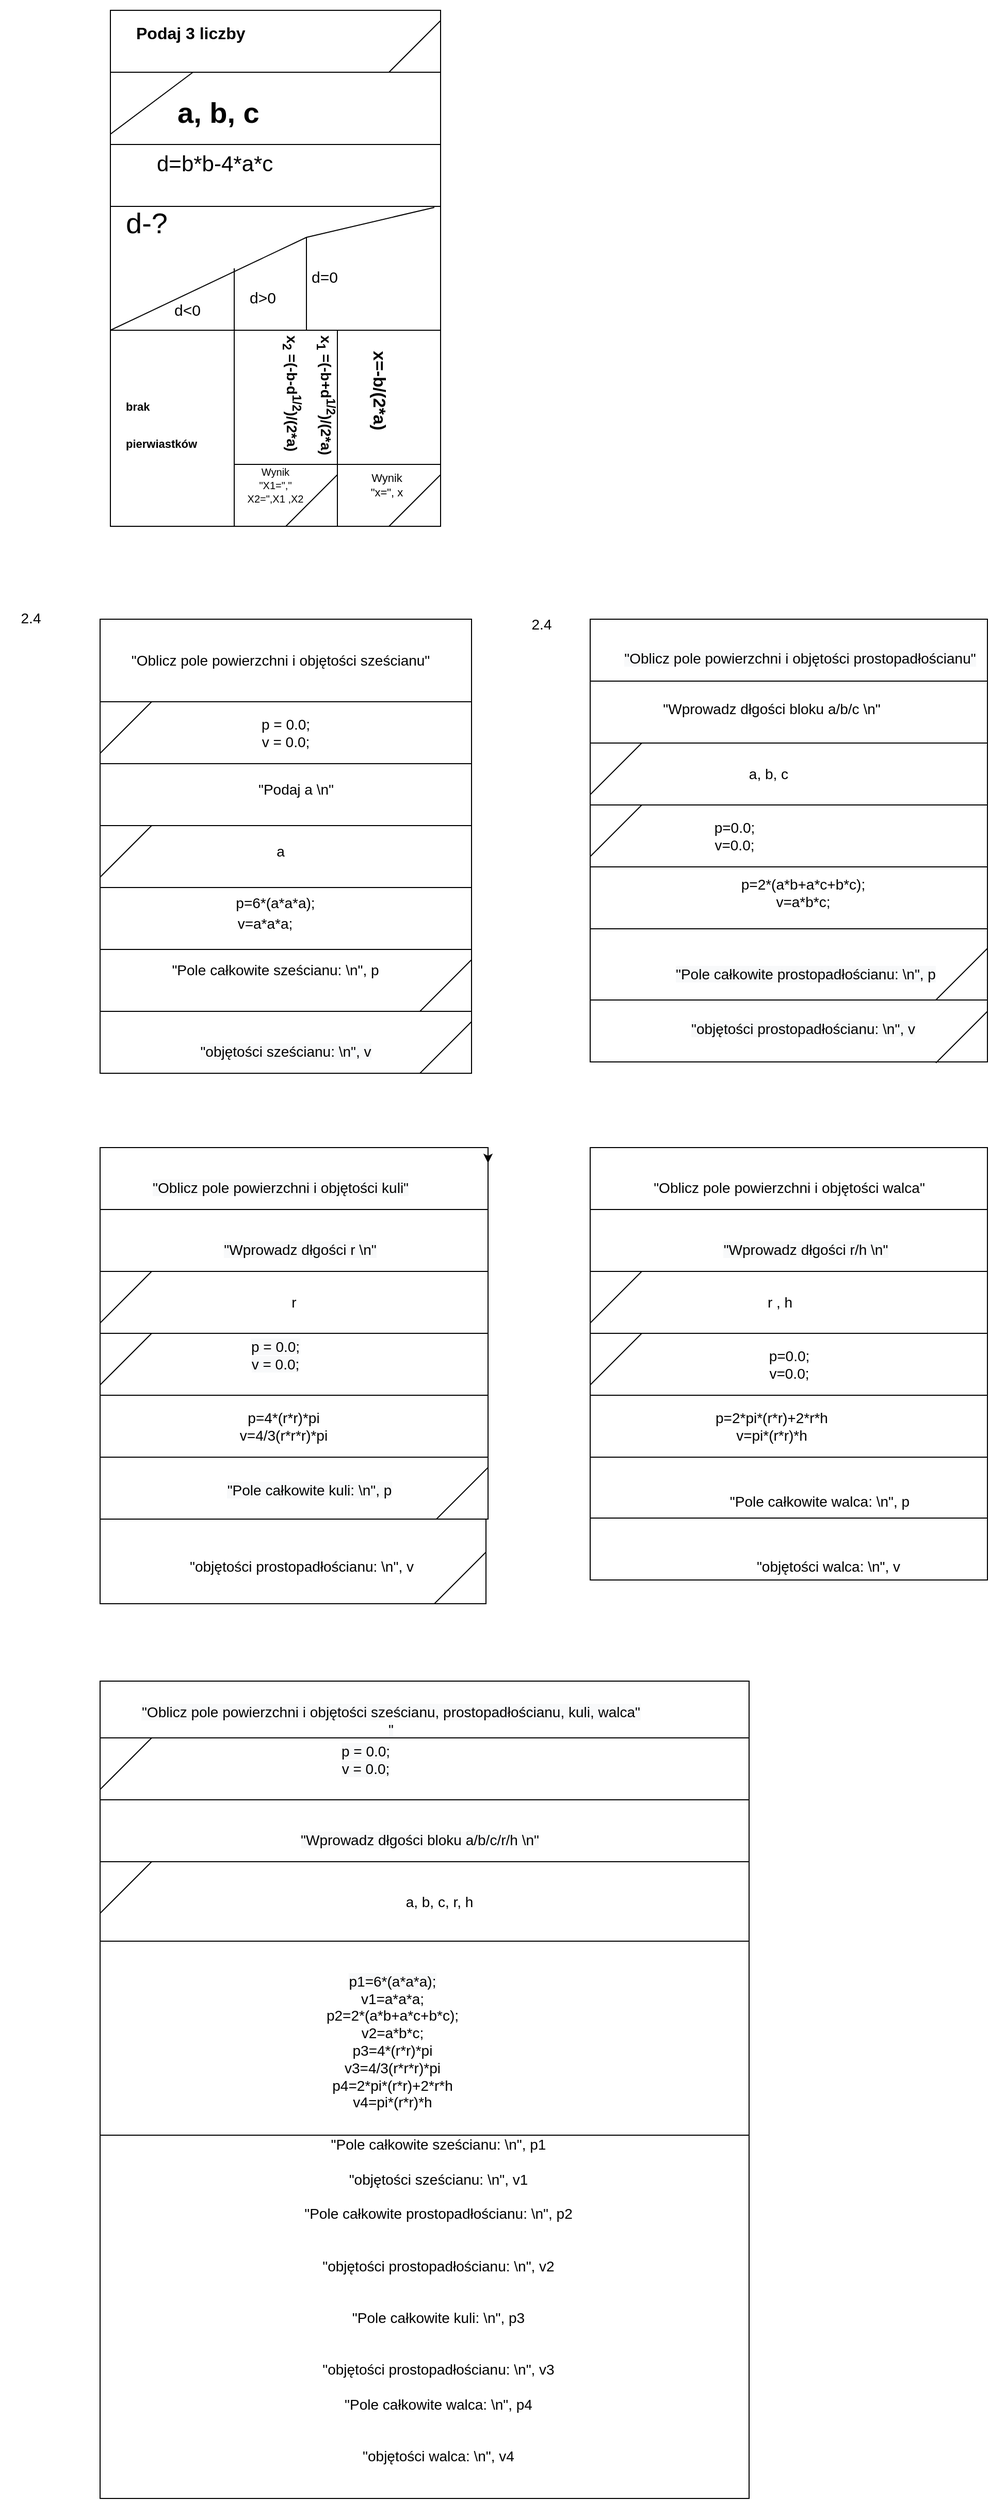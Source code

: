 <mxfile version="20.5.3" type="github"><diagram id="Zf6ugK9c6M3K3NBiG1TQ" name="Strona-1"><mxGraphModel dx="1422" dy="794" grid="1" gridSize="11" guides="1" tooltips="1" connect="1" arrows="1" fold="1" page="1" pageScale="1" pageWidth="1169" pageHeight="1654" math="0" shadow="0"><root><mxCell id="0"/><mxCell id="1" parent="0"/><mxCell id="4nDgDSTaLtA0Vhgl1xw0-1" value="" style="rounded=0;whiteSpace=wrap;html=1;" vertex="1" parent="1"><mxGeometry x="250" y="130" width="320" height="60" as="geometry"/></mxCell><mxCell id="4nDgDSTaLtA0Vhgl1xw0-3" value="" style="endArrow=none;html=1;rounded=0;" edge="1" parent="1"><mxGeometry width="50" height="50" relative="1" as="geometry"><mxPoint x="520" y="190" as="sourcePoint"/><mxPoint x="570" y="140" as="targetPoint"/></mxGeometry></mxCell><mxCell id="4nDgDSTaLtA0Vhgl1xw0-5" value="" style="rounded=0;whiteSpace=wrap;html=1;" vertex="1" parent="1"><mxGeometry x="250" y="190" width="320" height="70" as="geometry"/></mxCell><mxCell id="4nDgDSTaLtA0Vhgl1xw0-6" value="" style="endArrow=none;html=1;rounded=0;entryX=0.25;entryY=0;entryDx=0;entryDy=0;" edge="1" parent="1" target="4nDgDSTaLtA0Vhgl1xw0-5"><mxGeometry width="50" height="50" relative="1" as="geometry"><mxPoint x="250" y="250" as="sourcePoint"/><mxPoint x="300" y="200" as="targetPoint"/></mxGeometry></mxCell><mxCell id="4nDgDSTaLtA0Vhgl1xw0-8" value="" style="rounded=0;whiteSpace=wrap;html=1;" vertex="1" parent="1"><mxGeometry x="250" y="260" width="320" height="60" as="geometry"/></mxCell><mxCell id="4nDgDSTaLtA0Vhgl1xw0-9" value="&lt;h1&gt;&lt;font style=&quot;font-size: 16px;&quot;&gt;Podaj 3 liczby&lt;/font&gt;&lt;/h1&gt;" style="text;html=1;strokeColor=none;fillColor=none;spacing=5;spacingTop=-20;whiteSpace=wrap;overflow=hidden;rounded=0;" vertex="1" parent="1"><mxGeometry x="270" y="130" width="180" height="50" as="geometry"/></mxCell><mxCell id="4nDgDSTaLtA0Vhgl1xw0-10" value="&lt;h1 style=&quot;&quot;&gt;&lt;font style=&quot;font-size: 28px;&quot;&gt;a, b, c&lt;/font&gt;&lt;/h1&gt;" style="text;html=1;strokeColor=none;fillColor=none;spacing=5;spacingTop=-20;whiteSpace=wrap;overflow=hidden;rounded=0;fontSize=16;" vertex="1" parent="1"><mxGeometry x="310" y="197.5" width="160" height="55" as="geometry"/></mxCell><mxCell id="4nDgDSTaLtA0Vhgl1xw0-11" value="&lt;span style=&quot;font-size: 21px;&quot;&gt;d=b*b-4*a*c&lt;/span&gt;" style="text;html=1;strokeColor=none;fillColor=none;spacing=5;spacingTop=-20;whiteSpace=wrap;overflow=hidden;rounded=0;fontSize=28;" vertex="1" parent="1"><mxGeometry x="290" y="270" width="170" height="50" as="geometry"/></mxCell><mxCell id="4nDgDSTaLtA0Vhgl1xw0-12" value="" style="rounded=0;whiteSpace=wrap;html=1;fontSize=21;" vertex="1" parent="1"><mxGeometry x="250" y="320" width="320" height="120" as="geometry"/></mxCell><mxCell id="4nDgDSTaLtA0Vhgl1xw0-13" value="" style="endArrow=none;html=1;rounded=0;fontSize=21;entryX=0.981;entryY=0.008;entryDx=0;entryDy=0;entryPerimeter=0;" edge="1" parent="1" target="4nDgDSTaLtA0Vhgl1xw0-12"><mxGeometry width="50" height="50" relative="1" as="geometry"><mxPoint x="250" y="440" as="sourcePoint"/><mxPoint x="300" y="390" as="targetPoint"/><Array as="points"><mxPoint x="440" y="350"/></Array></mxGeometry></mxCell><mxCell id="4nDgDSTaLtA0Vhgl1xw0-14" value="" style="endArrow=none;html=1;rounded=0;fontSize=21;" edge="1" parent="1"><mxGeometry width="50" height="50" relative="1" as="geometry"><mxPoint x="440" y="440" as="sourcePoint"/><mxPoint x="440" y="350" as="targetPoint"/></mxGeometry></mxCell><mxCell id="4nDgDSTaLtA0Vhgl1xw0-15" value="" style="endArrow=none;html=1;rounded=0;fontSize=21;" edge="1" parent="1"><mxGeometry width="50" height="50" relative="1" as="geometry"><mxPoint x="370" y="440" as="sourcePoint"/><mxPoint x="370" y="380" as="targetPoint"/></mxGeometry></mxCell><mxCell id="4nDgDSTaLtA0Vhgl1xw0-16" value="&lt;span style=&quot;font-size: 28px;&quot;&gt;d-?&lt;/span&gt;" style="text;html=1;strokeColor=none;fillColor=none;spacing=5;spacingTop=-20;whiteSpace=wrap;overflow=hidden;rounded=0;fontSize=21;" vertex="1" parent="1"><mxGeometry x="260" y="330" width="120" height="50" as="geometry"/></mxCell><mxCell id="4nDgDSTaLtA0Vhgl1xw0-19" value="&lt;span style=&quot;font-size: 15px;&quot;&gt;d&amp;lt;0&lt;/span&gt;" style="text;html=1;strokeColor=none;fillColor=none;spacing=5;spacingTop=-20;whiteSpace=wrap;overflow=hidden;rounded=0;fontSize=28;" vertex="1" parent="1"><mxGeometry x="307" y="410" width="70" height="20" as="geometry"/></mxCell><mxCell id="4nDgDSTaLtA0Vhgl1xw0-20" value="d&amp;gt;0" style="text;html=1;strokeColor=none;fillColor=none;spacing=5;spacingTop=-20;whiteSpace=wrap;overflow=hidden;rounded=0;fontSize=15;" vertex="1" parent="1"><mxGeometry x="380" y="410" width="50" height="40" as="geometry"/></mxCell><mxCell id="4nDgDSTaLtA0Vhgl1xw0-21" value="d=0" style="text;html=1;strokeColor=none;fillColor=none;spacing=5;spacingTop=-20;whiteSpace=wrap;overflow=hidden;rounded=0;fontSize=15;" vertex="1" parent="1"><mxGeometry x="440" y="390" width="70" height="40" as="geometry"/></mxCell><mxCell id="4nDgDSTaLtA0Vhgl1xw0-22" value="" style="rounded=0;whiteSpace=wrap;html=1;fontSize=15;" vertex="1" parent="1"><mxGeometry x="250" y="440" width="120" height="190" as="geometry"/></mxCell><mxCell id="4nDgDSTaLtA0Vhgl1xw0-23" value="" style="rounded=0;whiteSpace=wrap;html=1;fontSize=15;" vertex="1" parent="1"><mxGeometry x="370" y="440" width="100" height="130" as="geometry"/></mxCell><mxCell id="4nDgDSTaLtA0Vhgl1xw0-24" value="" style="rounded=0;whiteSpace=wrap;html=1;fontSize=15;" vertex="1" parent="1"><mxGeometry x="470" y="440" width="100" height="130" as="geometry"/></mxCell><mxCell id="4nDgDSTaLtA0Vhgl1xw0-25" value="&lt;h1&gt;&lt;font style=&quot;font-size: 11px;&quot;&gt;brak pierwiastków&lt;/font&gt;&lt;/h1&gt;" style="text;html=1;strokeColor=none;fillColor=none;spacing=5;spacingTop=-20;whiteSpace=wrap;overflow=hidden;rounded=0;fontSize=15;" vertex="1" parent="1"><mxGeometry x="260" y="480" width="80" height="90" as="geometry"/></mxCell><mxCell id="4nDgDSTaLtA0Vhgl1xw0-26" value="&lt;h1 style=&quot;font-size: 14px;&quot;&gt;&lt;font style=&quot;font-size: 14px;&quot;&gt;x&lt;sub style=&quot;&quot;&gt;1&lt;/sub&gt;&amp;nbsp;=(-b+d&lt;sup style=&quot;&quot;&gt;1/2&lt;/sup&gt;)/(2*a)&lt;/font&gt;&lt;/h1&gt;&lt;h1 style=&quot;font-size: 14px;&quot;&gt;&lt;font style=&quot;font-size: 14px;&quot;&gt;x&lt;sub style=&quot;&quot;&gt;2&lt;/sub&gt;&amp;nbsp;=(-b-d&lt;sup style=&quot;&quot;&gt;1/2&lt;/sup&gt;)/(2*a)&lt;/font&gt;&lt;/h1&gt;" style="text;html=1;strokeColor=none;fillColor=none;spacing=5;spacingTop=-20;whiteSpace=wrap;overflow=hidden;rounded=0;fontSize=11;rotation=90;" vertex="1" parent="1"><mxGeometry x="335" y="480" width="175" height="95" as="geometry"/></mxCell><mxCell id="4nDgDSTaLtA0Vhgl1xw0-27" value="&lt;h1&gt;&lt;font style=&quot;font-size: 17px;&quot;&gt;x=-b/(2*a)&lt;/font&gt;&lt;/h1&gt;" style="text;html=1;strokeColor=none;fillColor=none;spacing=5;spacingTop=-20;whiteSpace=wrap;overflow=hidden;rounded=0;fontSize=19;rotation=90;" vertex="1" parent="1"><mxGeometry x="442.5" y="492.5" width="150" height="75" as="geometry"/></mxCell><mxCell id="4nDgDSTaLtA0Vhgl1xw0-28" value="" style="rounded=0;whiteSpace=wrap;html=1;fontSize=21;" vertex="1" parent="1"><mxGeometry x="370" y="570" width="100" height="60" as="geometry"/></mxCell><mxCell id="4nDgDSTaLtA0Vhgl1xw0-29" value="" style="rounded=0;whiteSpace=wrap;html=1;fontSize=17;" vertex="1" parent="1"><mxGeometry x="470" y="570" width="100" height="60" as="geometry"/></mxCell><mxCell id="4nDgDSTaLtA0Vhgl1xw0-30" value="" style="endArrow=none;html=1;rounded=0;fontSize=17;" edge="1" parent="1" source="4nDgDSTaLtA0Vhgl1xw0-28"><mxGeometry width="50" height="50" relative="1" as="geometry"><mxPoint x="420" y="625" as="sourcePoint"/><mxPoint x="470" y="575" as="targetPoint"/></mxGeometry></mxCell><mxCell id="4nDgDSTaLtA0Vhgl1xw0-32" value="" style="endArrow=none;html=1;rounded=0;fontSize=17;" edge="1" parent="1"><mxGeometry width="50" height="50" relative="1" as="geometry"><mxPoint x="520" y="630" as="sourcePoint"/><mxPoint x="570" y="580" as="targetPoint"/></mxGeometry></mxCell><mxCell id="4nDgDSTaLtA0Vhgl1xw0-33" value="" style="endArrow=none;html=1;rounded=0;fontSize=17;" edge="1" parent="1"><mxGeometry width="50" height="50" relative="1" as="geometry"><mxPoint x="420" y="630" as="sourcePoint"/><mxPoint x="470" y="580" as="targetPoint"/></mxGeometry></mxCell><mxCell id="4nDgDSTaLtA0Vhgl1xw0-35" value="&lt;font style=&quot;font-size: 10px;&quot;&gt;Wynik&lt;br&gt;&quot;X1=&quot;,&quot; X2=&quot;,X1 ,X2&lt;/font&gt;" style="text;html=1;strokeColor=none;fillColor=none;align=center;verticalAlign=middle;whiteSpace=wrap;rounded=0;fontSize=11;" vertex="1" parent="1"><mxGeometry x="380" y="575" width="60" height="30" as="geometry"/></mxCell><mxCell id="4nDgDSTaLtA0Vhgl1xw0-36" value="Wynik&lt;br&gt;&quot;x=&quot;, x" style="text;html=1;strokeColor=none;fillColor=none;align=center;verticalAlign=middle;whiteSpace=wrap;rounded=0;fontSize=11;" vertex="1" parent="1"><mxGeometry x="487.5" y="575" width="60" height="30" as="geometry"/></mxCell><mxCell id="4nDgDSTaLtA0Vhgl1xw0-37" value="" style="rounded=0;whiteSpace=wrap;html=1;fontSize=10;" vertex="1" parent="1"><mxGeometry x="240" y="720" width="360" height="80" as="geometry"/></mxCell><mxCell id="4nDgDSTaLtA0Vhgl1xw0-38" value="&lt;font style=&quot;font-size: 14px;&quot;&gt;&quot;Oblicz pole powierzchni i objętości sześcianu&quot;&lt;/font&gt;" style="text;html=1;strokeColor=none;fillColor=none;align=center;verticalAlign=middle;whiteSpace=wrap;rounded=0;fontSize=10;" vertex="1" parent="1"><mxGeometry x="240" y="740" width="350" height="40" as="geometry"/></mxCell><mxCell id="4nDgDSTaLtA0Vhgl1xw0-39" value="" style="rounded=0;whiteSpace=wrap;html=1;fontSize=14;" vertex="1" parent="1"><mxGeometry x="240" y="800" width="360" height="60" as="geometry"/></mxCell><mxCell id="4nDgDSTaLtA0Vhgl1xw0-42" value="" style="endArrow=none;html=1;rounded=0;fontSize=14;" edge="1" parent="1"><mxGeometry width="50" height="50" relative="1" as="geometry"><mxPoint x="240" y="850" as="sourcePoint"/><mxPoint x="290" y="800" as="targetPoint"/></mxGeometry></mxCell><mxCell id="4nDgDSTaLtA0Vhgl1xw0-44" value="p = 0.0;&lt;br&gt;v = 0.0;" style="rounded=0;whiteSpace=wrap;html=1;fontSize=14;" vertex="1" parent="1"><mxGeometry x="240" y="800" width="360" height="60" as="geometry"/></mxCell><mxCell id="4nDgDSTaLtA0Vhgl1xw0-45" value="" style="rounded=0;whiteSpace=wrap;html=1;fontSize=14;" vertex="1" parent="1"><mxGeometry x="240" y="860" width="360" height="60" as="geometry"/></mxCell><mxCell id="4nDgDSTaLtA0Vhgl1xw0-47" value="&quot;Podaj a \n&quot;" style="text;html=1;strokeColor=none;fillColor=none;align=center;verticalAlign=middle;whiteSpace=wrap;rounded=0;fontSize=14;" vertex="1" parent="1"><mxGeometry x="360" y="870" width="140" height="30" as="geometry"/></mxCell><mxCell id="4nDgDSTaLtA0Vhgl1xw0-48" value="" style="rounded=0;whiteSpace=wrap;html=1;fontSize=14;" vertex="1" parent="1"><mxGeometry x="240" y="920" width="360" height="60" as="geometry"/></mxCell><mxCell id="4nDgDSTaLtA0Vhgl1xw0-49" value="" style="endArrow=none;html=1;rounded=0;fontSize=14;" edge="1" parent="1"><mxGeometry width="50" height="50" relative="1" as="geometry"><mxPoint x="240" y="970" as="sourcePoint"/><mxPoint x="290" y="920" as="targetPoint"/></mxGeometry></mxCell><mxCell id="4nDgDSTaLtA0Vhgl1xw0-52" value="" style="endArrow=none;html=1;rounded=0;fontSize=14;" edge="1" parent="1"><mxGeometry width="50" height="50" relative="1" as="geometry"><mxPoint x="240" y="850" as="sourcePoint"/><mxPoint x="290" y="800" as="targetPoint"/></mxGeometry></mxCell><mxCell id="4nDgDSTaLtA0Vhgl1xw0-54" value="a" style="text;html=1;strokeColor=none;fillColor=none;align=center;verticalAlign=middle;whiteSpace=wrap;rounded=0;fontSize=14;" vertex="1" parent="1"><mxGeometry x="385" y="930" width="60" height="30" as="geometry"/></mxCell><mxCell id="4nDgDSTaLtA0Vhgl1xw0-55" value="" style="rounded=0;whiteSpace=wrap;html=1;fontSize=14;" vertex="1" parent="1"><mxGeometry x="240" y="980" width="360" height="60" as="geometry"/></mxCell><mxCell id="4nDgDSTaLtA0Vhgl1xw0-56" value="p=6*(a*a*a);" style="text;html=1;strokeColor=none;fillColor=none;align=center;verticalAlign=middle;whiteSpace=wrap;rounded=0;fontSize=14;" vertex="1" parent="1"><mxGeometry x="250" y="980" width="320" height="30" as="geometry"/></mxCell><mxCell id="4nDgDSTaLtA0Vhgl1xw0-57" value="v=a*a*a;" style="text;html=1;strokeColor=none;fillColor=none;align=center;verticalAlign=middle;whiteSpace=wrap;rounded=0;fontSize=14;" vertex="1" parent="1"><mxGeometry x="330" y="1000" width="140" height="30" as="geometry"/></mxCell><mxCell id="4nDgDSTaLtA0Vhgl1xw0-58" value="" style="rounded=0;whiteSpace=wrap;html=1;fontSize=14;" vertex="1" parent="1"><mxGeometry x="240" y="1040" width="360" height="60" as="geometry"/></mxCell><mxCell id="4nDgDSTaLtA0Vhgl1xw0-59" value="&quot;Pole całkowite sześcianu: \n&quot;, p" style="text;html=1;strokeColor=none;fillColor=none;align=center;verticalAlign=middle;whiteSpace=wrap;rounded=0;fontSize=14;" vertex="1" parent="1"><mxGeometry x="250" y="1040" width="320" height="40" as="geometry"/></mxCell><mxCell id="4nDgDSTaLtA0Vhgl1xw0-60" value="" style="rounded=0;whiteSpace=wrap;html=1;fontSize=14;" vertex="1" parent="1"><mxGeometry x="240" y="1100" width="360" height="60" as="geometry"/></mxCell><mxCell id="4nDgDSTaLtA0Vhgl1xw0-62" value="&lt;br&gt;&lt;span style=&quot;color: rgb(0, 0, 0); font-family: Helvetica; font-size: 14px; font-style: normal; font-variant-ligatures: normal; font-variant-caps: normal; font-weight: 400; letter-spacing: normal; orphans: 2; text-align: center; text-indent: 0px; text-transform: none; widows: 2; word-spacing: 0px; -webkit-text-stroke-width: 0px; background-color: rgb(248, 249, 250); text-decoration-thickness: initial; text-decoration-style: initial; text-decoration-color: initial; float: none; display: inline !important;&quot;&gt;&quot;objętości sześcianu: \n&quot;, v&lt;/span&gt;&lt;br&gt;" style="text;html=1;strokeColor=none;fillColor=none;align=center;verticalAlign=middle;whiteSpace=wrap;rounded=0;fontSize=14;" vertex="1" parent="1"><mxGeometry x="317" y="1115" width="206" height="30" as="geometry"/></mxCell><mxCell id="4nDgDSTaLtA0Vhgl1xw0-63" value="" style="endArrow=none;html=1;rounded=0;fontSize=14;" edge="1" parent="1"><mxGeometry width="50" height="50" relative="1" as="geometry"><mxPoint x="550" y="1100" as="sourcePoint"/><mxPoint x="600" y="1050" as="targetPoint"/></mxGeometry></mxCell><mxCell id="4nDgDSTaLtA0Vhgl1xw0-66" value="" style="endArrow=none;html=1;rounded=0;fontSize=14;" edge="1" parent="1"><mxGeometry width="50" height="50" relative="1" as="geometry"><mxPoint x="550" y="1160" as="sourcePoint"/><mxPoint x="600" y="1110" as="targetPoint"/></mxGeometry></mxCell><mxCell id="4nDgDSTaLtA0Vhgl1xw0-211" value="2.4" style="text;html=1;strokeColor=none;fillColor=none;align=center;verticalAlign=middle;whiteSpace=wrap;rounded=0;fontSize=14;" vertex="1" parent="1"><mxGeometry x="143" y="704" width="60" height="30" as="geometry"/></mxCell><mxCell id="4nDgDSTaLtA0Vhgl1xw0-212" value="2.4" style="text;html=1;strokeColor=none;fillColor=none;align=center;verticalAlign=middle;whiteSpace=wrap;rounded=0;fontSize=14;" vertex="1" parent="1"><mxGeometry x="638" y="710" width="60" height="30" as="geometry"/></mxCell><mxCell id="4nDgDSTaLtA0Vhgl1xw0-213" value="" style="rounded=0;whiteSpace=wrap;html=1;fontSize=14;" vertex="1" parent="1"><mxGeometry x="715" y="720" width="385" height="60" as="geometry"/></mxCell><mxCell id="4nDgDSTaLtA0Vhgl1xw0-214" value="&lt;br&gt;&lt;span style=&quot;color: rgb(0, 0, 0); font-family: Helvetica; font-size: 14px; font-style: normal; font-variant-ligatures: normal; font-variant-caps: normal; font-weight: 400; letter-spacing: normal; orphans: 2; text-align: center; text-indent: 0px; text-transform: none; widows: 2; word-spacing: 0px; -webkit-text-stroke-width: 0px; background-color: rgb(248, 249, 250); text-decoration-thickness: initial; text-decoration-style: initial; text-decoration-color: initial; float: none; display: inline !important;&quot;&gt;&quot;Oblicz pole powierzchni i objętości&amp;nbsp;prostopadłościanu&quot;&lt;/span&gt;" style="text;html=1;strokeColor=none;fillColor=none;align=center;verticalAlign=middle;whiteSpace=wrap;rounded=0;fontSize=14;" vertex="1" parent="1"><mxGeometry x="737" y="734" width="363" height="30" as="geometry"/></mxCell><mxCell id="4nDgDSTaLtA0Vhgl1xw0-215" value="" style="rounded=0;whiteSpace=wrap;html=1;fontSize=14;" vertex="1" parent="1"><mxGeometry x="715" y="780" width="385" height="60" as="geometry"/></mxCell><mxCell id="4nDgDSTaLtA0Vhgl1xw0-216" value="&quot;Wprowadz dłgości bloku a/b/c \n&quot;" style="text;html=1;strokeColor=none;fillColor=none;align=center;verticalAlign=middle;whiteSpace=wrap;rounded=0;fontSize=14;" vertex="1" parent="1"><mxGeometry x="726" y="792" width="330" height="30" as="geometry"/></mxCell><mxCell id="4nDgDSTaLtA0Vhgl1xw0-217" value="" style="rounded=0;whiteSpace=wrap;html=1;fontSize=14;" vertex="1" parent="1"><mxGeometry x="715" y="840" width="385" height="60" as="geometry"/></mxCell><mxCell id="4nDgDSTaLtA0Vhgl1xw0-218" value="" style="endArrow=none;html=1;rounded=0;fontSize=14;" edge="1" parent="1"><mxGeometry width="50" height="50" relative="1" as="geometry"><mxPoint x="715" y="890" as="sourcePoint"/><mxPoint x="765" y="840" as="targetPoint"/></mxGeometry></mxCell><mxCell id="4nDgDSTaLtA0Vhgl1xw0-220" value="a, b, c" style="text;html=1;strokeColor=none;fillColor=none;align=center;verticalAlign=middle;whiteSpace=wrap;rounded=0;fontSize=14;" vertex="1" parent="1"><mxGeometry x="858" y="855" width="60" height="30" as="geometry"/></mxCell><mxCell id="4nDgDSTaLtA0Vhgl1xw0-221" value="" style="rounded=0;whiteSpace=wrap;html=1;fontSize=14;" vertex="1" parent="1"><mxGeometry x="715" y="900" width="385" height="60" as="geometry"/></mxCell><mxCell id="4nDgDSTaLtA0Vhgl1xw0-222" value="p=0.0;&lt;br&gt;v=0.0;" style="text;html=1;strokeColor=none;fillColor=none;align=center;verticalAlign=middle;whiteSpace=wrap;rounded=0;fontSize=14;" vertex="1" parent="1"><mxGeometry x="825" y="915" width="60" height="30" as="geometry"/></mxCell><mxCell id="4nDgDSTaLtA0Vhgl1xw0-223" value="" style="endArrow=none;html=1;rounded=0;fontSize=14;" edge="1" parent="1"><mxGeometry width="50" height="50" relative="1" as="geometry"><mxPoint x="715" y="950" as="sourcePoint"/><mxPoint x="765" y="900" as="targetPoint"/></mxGeometry></mxCell><mxCell id="4nDgDSTaLtA0Vhgl1xw0-224" value="" style="rounded=0;whiteSpace=wrap;html=1;fontSize=14;" vertex="1" parent="1"><mxGeometry x="715" y="960" width="385" height="60" as="geometry"/></mxCell><mxCell id="4nDgDSTaLtA0Vhgl1xw0-225" value="p=2*(a*b+a*c+b*c);&lt;br&gt;v=a*b*c;" style="text;html=1;strokeColor=none;fillColor=none;align=center;verticalAlign=middle;whiteSpace=wrap;rounded=0;fontSize=14;" vertex="1" parent="1"><mxGeometry x="798" y="970" width="247" height="30" as="geometry"/></mxCell><mxCell id="4nDgDSTaLtA0Vhgl1xw0-226" value="" style="rounded=0;whiteSpace=wrap;html=1;fontSize=14;" vertex="1" parent="1"><mxGeometry x="715" y="1020" width="385" height="69" as="geometry"/></mxCell><mxCell id="4nDgDSTaLtA0Vhgl1xw0-227" value="" style="rounded=0;whiteSpace=wrap;html=1;fontSize=14;" vertex="1" parent="1"><mxGeometry x="715" y="1089" width="385" height="60" as="geometry"/></mxCell><mxCell id="4nDgDSTaLtA0Vhgl1xw0-228" value="&lt;br&gt;&lt;span style=&quot;color: rgb(0, 0, 0); font-family: Helvetica; font-size: 14px; font-style: normal; font-variant-ligatures: normal; font-variant-caps: normal; font-weight: 400; letter-spacing: normal; orphans: 2; text-align: center; text-indent: 0px; text-transform: none; widows: 2; word-spacing: 0px; -webkit-text-stroke-width: 0px; background-color: rgb(248, 249, 250); text-decoration-thickness: initial; text-decoration-style: initial; text-decoration-color: initial; float: none; display: inline !important;&quot;&gt;&quot;Pole całkowite prostopadłościanu: \n&quot;, p&lt;/span&gt;&lt;br&gt;" style="text;html=1;strokeColor=none;fillColor=none;align=center;verticalAlign=middle;whiteSpace=wrap;rounded=0;fontSize=14;" vertex="1" parent="1"><mxGeometry x="792" y="1039.5" width="264" height="30" as="geometry"/></mxCell><mxCell id="4nDgDSTaLtA0Vhgl1xw0-229" value="&lt;br&gt;&lt;br style=&quot;color: rgb(0, 0, 0); font-family: Helvetica; font-size: 14px; font-style: normal; font-variant-ligatures: normal; font-variant-caps: normal; font-weight: 400; letter-spacing: normal; orphans: 2; text-align: center; text-indent: 0px; text-transform: none; widows: 2; word-spacing: 0px; -webkit-text-stroke-width: 0px; background-color: rgb(248, 249, 250); text-decoration-thickness: initial; text-decoration-style: initial; text-decoration-color: initial;&quot;&gt;&lt;span style=&quot;color: rgb(0, 0, 0); font-family: Helvetica; font-size: 14px; font-style: normal; font-variant-ligatures: normal; font-variant-caps: normal; font-weight: 400; letter-spacing: normal; orphans: 2; text-align: center; text-indent: 0px; text-transform: none; widows: 2; word-spacing: 0px; -webkit-text-stroke-width: 0px; text-decoration-thickness: initial; text-decoration-style: initial; text-decoration-color: initial; background-color: rgb(248, 249, 250); float: none; display: inline !important;&quot;&gt;&quot;objętości prostopadłościanu: \n&quot;, v&lt;/span&gt;&lt;br&gt;" style="text;html=1;strokeColor=none;fillColor=none;align=center;verticalAlign=middle;whiteSpace=wrap;rounded=0;fontSize=14;" vertex="1" parent="1"><mxGeometry x="795" y="1085" width="253" height="30" as="geometry"/></mxCell><mxCell id="4nDgDSTaLtA0Vhgl1xw0-230" value="" style="endArrow=none;html=1;rounded=0;fontSize=14;" edge="1" parent="1"><mxGeometry width="50" height="50" relative="1" as="geometry"><mxPoint x="1050" y="1089" as="sourcePoint"/><mxPoint x="1100" y="1039" as="targetPoint"/></mxGeometry></mxCell><mxCell id="4nDgDSTaLtA0Vhgl1xw0-231" value="" style="endArrow=none;html=1;rounded=0;fontSize=14;" edge="1" parent="1"><mxGeometry width="50" height="50" relative="1" as="geometry"><mxPoint x="1050" y="1150" as="sourcePoint"/><mxPoint x="1100" y="1100" as="targetPoint"/></mxGeometry></mxCell><mxCell id="4nDgDSTaLtA0Vhgl1xw0-233" value="" style="rounded=0;whiteSpace=wrap;html=1;fontSize=14;" vertex="1" parent="1"><mxGeometry x="240" y="1232" width="376" height="60" as="geometry"/></mxCell><mxCell id="4nDgDSTaLtA0Vhgl1xw0-234" value="&lt;br&gt;&lt;span style=&quot;color: rgb(0, 0, 0); font-family: Helvetica; font-size: 14px; font-style: normal; font-variant-ligatures: normal; font-variant-caps: normal; font-weight: 400; letter-spacing: normal; orphans: 2; text-align: center; text-indent: 0px; text-transform: none; widows: 2; word-spacing: 0px; -webkit-text-stroke-width: 0px; background-color: rgb(248, 249, 250); text-decoration-thickness: initial; text-decoration-style: initial; text-decoration-color: initial; float: none; display: inline !important;&quot;&gt;&quot;Oblicz pole powierzchni i objętości&amp;nbsp;kuli&quot;&lt;/span&gt;" style="text;html=1;strokeColor=none;fillColor=none;align=center;verticalAlign=middle;whiteSpace=wrap;rounded=0;fontSize=14;" vertex="1" parent="1"><mxGeometry x="250" y="1247" width="330" height="30" as="geometry"/></mxCell><mxCell id="4nDgDSTaLtA0Vhgl1xw0-235" value="" style="rounded=0;whiteSpace=wrap;html=1;fontSize=14;" vertex="1" parent="1"><mxGeometry x="240" y="1292" width="376" height="60" as="geometry"/></mxCell><mxCell id="4nDgDSTaLtA0Vhgl1xw0-236" value="&lt;br&gt;&lt;span style=&quot;color: rgb(0, 0, 0); font-family: Helvetica; font-size: 14px; font-style: normal; font-variant-ligatures: normal; font-variant-caps: normal; font-weight: 400; letter-spacing: normal; orphans: 2; text-align: center; text-indent: 0px; text-transform: none; widows: 2; word-spacing: 0px; -webkit-text-stroke-width: 0px; background-color: rgb(248, 249, 250); text-decoration-thickness: initial; text-decoration-style: initial; text-decoration-color: initial; float: none; display: inline !important;&quot;&gt;&quot;Wprowadz dłgości r \n&quot;&lt;/span&gt;&lt;br&gt;" style="text;html=1;strokeColor=none;fillColor=none;align=center;verticalAlign=middle;whiteSpace=wrap;rounded=0;fontSize=14;" vertex="1" parent="1"><mxGeometry x="307" y="1307" width="254" height="30" as="geometry"/></mxCell><mxCell id="4nDgDSTaLtA0Vhgl1xw0-237" value="" style="rounded=0;whiteSpace=wrap;html=1;fontSize=14;" vertex="1" parent="1"><mxGeometry x="240" y="1352" width="376" height="60" as="geometry"/></mxCell><mxCell id="4nDgDSTaLtA0Vhgl1xw0-238" value="" style="endArrow=none;html=1;rounded=0;fontSize=14;" edge="1" parent="1"><mxGeometry width="50" height="50" relative="1" as="geometry"><mxPoint x="240" y="1402" as="sourcePoint"/><mxPoint x="290" y="1352" as="targetPoint"/></mxGeometry></mxCell><mxCell id="4nDgDSTaLtA0Vhgl1xw0-240" value="r" style="text;html=1;strokeColor=none;fillColor=none;align=center;verticalAlign=middle;whiteSpace=wrap;rounded=0;fontSize=14;" vertex="1" parent="1"><mxGeometry x="398" y="1367" width="60" height="30" as="geometry"/></mxCell><mxCell id="4nDgDSTaLtA0Vhgl1xw0-241" value="" style="rounded=0;whiteSpace=wrap;html=1;fontSize=14;" vertex="1" parent="1"><mxGeometry x="240" y="1412" width="376" height="60" as="geometry"/></mxCell><mxCell id="4nDgDSTaLtA0Vhgl1xw0-242" value="" style="endArrow=none;html=1;rounded=0;fontSize=14;" edge="1" parent="1"><mxGeometry width="50" height="50" relative="1" as="geometry"><mxPoint x="240" y="1462" as="sourcePoint"/><mxPoint x="290" y="1412" as="targetPoint"/></mxGeometry></mxCell><mxCell id="4nDgDSTaLtA0Vhgl1xw0-244" value="&#10;&lt;span style=&quot;color: rgb(0, 0, 0); font-family: Helvetica; font-size: 14px; font-style: normal; font-variant-ligatures: normal; font-variant-caps: normal; font-weight: 400; letter-spacing: normal; orphans: 2; text-align: center; text-indent: 0px; text-transform: none; widows: 2; word-spacing: 0px; -webkit-text-stroke-width: 0px; background-color: rgb(248, 249, 250); text-decoration-thickness: initial; text-decoration-style: initial; text-decoration-color: initial; float: none; display: inline !important;&quot;&gt;p = 0.0;&lt;/span&gt;&lt;br style=&quot;color: rgb(0, 0, 0); font-family: Helvetica; font-size: 14px; font-style: normal; font-variant-ligatures: normal; font-variant-caps: normal; font-weight: 400; letter-spacing: normal; orphans: 2; text-align: center; text-indent: 0px; text-transform: none; widows: 2; word-spacing: 0px; -webkit-text-stroke-width: 0px; background-color: rgb(248, 249, 250); text-decoration-thickness: initial; text-decoration-style: initial; text-decoration-color: initial;&quot;&gt;&lt;span style=&quot;color: rgb(0, 0, 0); font-family: Helvetica; font-size: 14px; font-style: normal; font-variant-ligatures: normal; font-variant-caps: normal; font-weight: 400; letter-spacing: normal; orphans: 2; text-align: center; text-indent: 0px; text-transform: none; widows: 2; word-spacing: 0px; -webkit-text-stroke-width: 0px; background-color: rgb(248, 249, 250); text-decoration-thickness: initial; text-decoration-style: initial; text-decoration-color: initial; float: none; display: inline !important;&quot;&gt;v = 0.0;&lt;/span&gt;&#10;&#10;" style="text;html=1;strokeColor=none;fillColor=none;align=center;verticalAlign=middle;whiteSpace=wrap;rounded=0;fontSize=14;" vertex="1" parent="1"><mxGeometry x="380" y="1427" width="60" height="30" as="geometry"/></mxCell><mxCell id="4nDgDSTaLtA0Vhgl1xw0-245" value="" style="rounded=0;whiteSpace=wrap;html=1;fontSize=14;" vertex="1" parent="1"><mxGeometry x="240" y="1472" width="376" height="60" as="geometry"/></mxCell><mxCell id="4nDgDSTaLtA0Vhgl1xw0-246" value="p=4*(r*r)*pi&lt;br&gt;v=4/3(r*r*r)*pi" style="text;html=1;strokeColor=none;fillColor=none;align=center;verticalAlign=middle;whiteSpace=wrap;rounded=0;fontSize=14;" vertex="1" parent="1"><mxGeometry x="297" y="1487" width="242" height="30" as="geometry"/></mxCell><mxCell id="4nDgDSTaLtA0Vhgl1xw0-247" value="" style="rounded=0;whiteSpace=wrap;html=1;fontSize=14;" vertex="1" parent="1"><mxGeometry x="240" y="1532" width="376" height="60" as="geometry"/></mxCell><mxCell id="4nDgDSTaLtA0Vhgl1xw0-248" value="&lt;br&gt;&lt;br style=&quot;color: rgb(0, 0, 0); font-family: Helvetica; font-size: 14px; font-style: normal; font-variant-ligatures: normal; font-variant-caps: normal; font-weight: 400; letter-spacing: normal; orphans: 2; text-align: center; text-indent: 0px; text-transform: none; widows: 2; word-spacing: 0px; -webkit-text-stroke-width: 0px; background-color: rgb(248, 249, 250); text-decoration-thickness: initial; text-decoration-style: initial; text-decoration-color: initial;&quot;&gt;&lt;span style=&quot;color: rgb(0, 0, 0); font-family: Helvetica; font-size: 14px; font-style: normal; font-variant-ligatures: normal; font-variant-caps: normal; font-weight: 400; letter-spacing: normal; orphans: 2; text-align: center; text-indent: 0px; text-transform: none; widows: 2; word-spacing: 0px; -webkit-text-stroke-width: 0px; text-decoration-thickness: initial; text-decoration-style: initial; text-decoration-color: initial; background-color: rgb(248, 249, 250); float: none; display: inline !important;&quot;&gt;&quot;Pole całkowite kuli: \n&quot;, p&lt;/span&gt;&lt;br&gt;" style="text;html=1;strokeColor=none;fillColor=none;align=center;verticalAlign=middle;whiteSpace=wrap;rounded=0;fontSize=14;" vertex="1" parent="1"><mxGeometry x="310" y="1532" width="266" height="30" as="geometry"/></mxCell><mxCell id="4nDgDSTaLtA0Vhgl1xw0-249" value="" style="rounded=0;whiteSpace=wrap;html=1;fontSize=14;" vertex="1" parent="1"><mxGeometry x="240" y="1592" width="374" height="82" as="geometry"/></mxCell><mxCell id="4nDgDSTaLtA0Vhgl1xw0-250" value="&lt;br&gt;&lt;br&gt;&quot;objętości prostopadłościanu: \n&quot;, v" style="text;html=1;strokeColor=none;fillColor=none;align=center;verticalAlign=middle;whiteSpace=wrap;rounded=0;fontSize=14;" vertex="1" parent="1"><mxGeometry x="322.5" y="1606" width="225" height="30" as="geometry"/></mxCell><mxCell id="4nDgDSTaLtA0Vhgl1xw0-251" value="" style="endArrow=none;html=1;rounded=0;fontSize=14;" edge="1" parent="1"><mxGeometry width="50" height="50" relative="1" as="geometry"><mxPoint x="566" y="1592" as="sourcePoint"/><mxPoint x="616" y="1542" as="targetPoint"/></mxGeometry></mxCell><mxCell id="4nDgDSTaLtA0Vhgl1xw0-252" value="" style="endArrow=none;html=1;rounded=0;fontSize=14;" edge="1" parent="1"><mxGeometry width="50" height="50" relative="1" as="geometry"><mxPoint x="564" y="1674" as="sourcePoint"/><mxPoint x="614" y="1624" as="targetPoint"/></mxGeometry></mxCell><mxCell id="4nDgDSTaLtA0Vhgl1xw0-254" value="" style="rounded=0;whiteSpace=wrap;html=1;fontSize=14;" vertex="1" parent="1"><mxGeometry x="715" y="1232" width="385" height="60" as="geometry"/></mxCell><mxCell id="4nDgDSTaLtA0Vhgl1xw0-255" value="&lt;br&gt;&quot;Oblicz pole powierzchni i objętości&amp;nbsp;walca&quot;" style="text;html=1;strokeColor=none;fillColor=none;align=center;verticalAlign=middle;whiteSpace=wrap;rounded=0;fontSize=14;" vertex="1" parent="1"><mxGeometry x="742.5" y="1247" width="330" height="30" as="geometry"/></mxCell><mxCell id="4nDgDSTaLtA0Vhgl1xw0-256" value="" style="rounded=0;whiteSpace=wrap;html=1;fontSize=14;" vertex="1" parent="1"><mxGeometry x="715" y="1292" width="385" height="60" as="geometry"/></mxCell><mxCell id="4nDgDSTaLtA0Vhgl1xw0-259" value="&lt;br&gt;&lt;span style=&quot;color: rgb(0, 0, 0); font-family: Helvetica; font-size: 14px; font-style: normal; font-variant-ligatures: normal; font-variant-caps: normal; font-weight: 400; letter-spacing: normal; orphans: 2; text-align: center; text-indent: 0px; text-transform: none; widows: 2; word-spacing: 0px; -webkit-text-stroke-width: 0px; background-color: rgb(248, 249, 250); text-decoration-thickness: initial; text-decoration-style: initial; text-decoration-color: initial; float: none; display: inline !important;&quot;&gt;&quot;Wprowadz dłgości r/h \n&quot;&lt;/span&gt;&lt;br&gt;" style="text;html=1;strokeColor=none;fillColor=none;align=center;verticalAlign=middle;whiteSpace=wrap;rounded=0;fontSize=14;" vertex="1" parent="1"><mxGeometry x="770" y="1307" width="308" height="30" as="geometry"/></mxCell><mxCell id="4nDgDSTaLtA0Vhgl1xw0-260" value="" style="rounded=0;whiteSpace=wrap;html=1;fontSize=14;" vertex="1" parent="1"><mxGeometry x="715" y="1352" width="385" height="60" as="geometry"/></mxCell><mxCell id="4nDgDSTaLtA0Vhgl1xw0-261" value="" style="endArrow=none;html=1;rounded=0;fontSize=14;" edge="1" parent="1"><mxGeometry width="50" height="50" relative="1" as="geometry"><mxPoint x="715" y="1402" as="sourcePoint"/><mxPoint x="765" y="1352" as="targetPoint"/></mxGeometry></mxCell><mxCell id="4nDgDSTaLtA0Vhgl1xw0-263" value="r , h" style="text;html=1;strokeColor=none;fillColor=none;align=center;verticalAlign=middle;whiteSpace=wrap;rounded=0;fontSize=14;" vertex="1" parent="1"><mxGeometry x="869" y="1367" width="60" height="30" as="geometry"/></mxCell><mxCell id="4nDgDSTaLtA0Vhgl1xw0-264" value="" style="rounded=0;whiteSpace=wrap;html=1;fontSize=14;" vertex="1" parent="1"><mxGeometry x="715" y="1412" width="385" height="60" as="geometry"/></mxCell><mxCell id="4nDgDSTaLtA0Vhgl1xw0-265" value="" style="endArrow=none;html=1;rounded=0;fontSize=14;" edge="1" parent="1"><mxGeometry width="50" height="50" relative="1" as="geometry"><mxPoint x="715" y="1462" as="sourcePoint"/><mxPoint x="765" y="1412" as="targetPoint"/></mxGeometry></mxCell><mxCell id="4nDgDSTaLtA0Vhgl1xw0-267" value="p=0.0;&lt;br&gt;v=0.0;" style="text;html=1;strokeColor=none;fillColor=none;align=center;verticalAlign=middle;whiteSpace=wrap;rounded=0;fontSize=14;" vertex="1" parent="1"><mxGeometry x="877.5" y="1427" width="60" height="30" as="geometry"/></mxCell><mxCell id="4nDgDSTaLtA0Vhgl1xw0-268" value="" style="rounded=0;whiteSpace=wrap;html=1;fontSize=14;" vertex="1" parent="1"><mxGeometry x="715" y="1472" width="385" height="60" as="geometry"/></mxCell><mxCell id="4nDgDSTaLtA0Vhgl1xw0-269" value="p=2*pi*(r*r)+2*r*h&lt;br&gt;v=pi*(r*r)*h" style="text;html=1;strokeColor=none;fillColor=none;align=center;verticalAlign=middle;whiteSpace=wrap;rounded=0;fontSize=14;" vertex="1" parent="1"><mxGeometry x="792" y="1487" width="198" height="30" as="geometry"/></mxCell><mxCell id="4nDgDSTaLtA0Vhgl1xw0-270" value="" style="rounded=0;whiteSpace=wrap;html=1;fontSize=14;" vertex="1" parent="1"><mxGeometry x="715" y="1532" width="385" height="60" as="geometry"/></mxCell><mxCell id="4nDgDSTaLtA0Vhgl1xw0-271" value="" style="rounded=0;whiteSpace=wrap;html=1;fontSize=14;" vertex="1" parent="1"><mxGeometry x="715" y="1591" width="385" height="60" as="geometry"/></mxCell><mxCell id="4nDgDSTaLtA0Vhgl1xw0-272" value="&lt;br&gt;&quot;Pole całkowite walca: \n&quot;, p" style="text;html=1;strokeColor=none;fillColor=none;align=center;verticalAlign=middle;whiteSpace=wrap;rounded=0;fontSize=14;" vertex="1" parent="1"><mxGeometry x="817.5" y="1551" width="238.5" height="30" as="geometry"/></mxCell><mxCell id="4nDgDSTaLtA0Vhgl1xw0-273" value="&lt;br&gt;&lt;br&gt;&quot;objętości walca: \n&quot;, v" style="text;html=1;strokeColor=none;fillColor=none;align=center;verticalAlign=middle;whiteSpace=wrap;rounded=0;fontSize=14;" vertex="1" parent="1"><mxGeometry x="825" y="1606" width="242" height="30" as="geometry"/></mxCell><mxCell id="4nDgDSTaLtA0Vhgl1xw0-274" style="edgeStyle=orthogonalEdgeStyle;rounded=0;orthogonalLoop=1;jettySize=auto;html=1;exitX=1;exitY=0;exitDx=0;exitDy=0;entryX=1;entryY=0.25;entryDx=0;entryDy=0;fontSize=14;" edge="1" parent="1" source="4nDgDSTaLtA0Vhgl1xw0-233" target="4nDgDSTaLtA0Vhgl1xw0-233"><mxGeometry relative="1" as="geometry"/></mxCell><mxCell id="4nDgDSTaLtA0Vhgl1xw0-275" value="" style="rounded=0;whiteSpace=wrap;html=1;fontSize=14;" vertex="1" parent="1"><mxGeometry x="240" y="1749" width="629" height="60" as="geometry"/></mxCell><mxCell id="4nDgDSTaLtA0Vhgl1xw0-276" value="&lt;br&gt;&lt;span style=&quot;color: rgb(0, 0, 0); font-family: Helvetica; font-size: 14px; font-style: normal; font-variant-ligatures: normal; font-variant-caps: normal; font-weight: 400; letter-spacing: normal; orphans: 2; text-align: center; text-indent: 0px; text-transform: none; widows: 2; word-spacing: 0px; -webkit-text-stroke-width: 0px; background-color: rgb(248, 249, 250); text-decoration-thickness: initial; text-decoration-style: initial; text-decoration-color: initial; float: none; display: inline !important;&quot;&gt;&quot;Oblicz pole powierzchni i objętości sześcianu, prostopadłościanu, kuli, walca&quot;&lt;br&gt;&quot;&lt;/span&gt;" style="text;html=1;strokeColor=none;fillColor=none;align=center;verticalAlign=middle;whiteSpace=wrap;rounded=0;fontSize=14;" vertex="1" parent="1"><mxGeometry x="203" y="1770" width="638" height="18" as="geometry"/></mxCell><mxCell id="4nDgDSTaLtA0Vhgl1xw0-277" value="" style="rounded=0;whiteSpace=wrap;html=1;fontSize=14;" vertex="1" parent="1"><mxGeometry x="240" y="1804" width="629" height="60" as="geometry"/></mxCell><mxCell id="4nDgDSTaLtA0Vhgl1xw0-278" value="" style="endArrow=none;html=1;rounded=0;fontSize=14;" edge="1" parent="1"><mxGeometry width="50" height="50" relative="1" as="geometry"><mxPoint x="240" y="1854" as="sourcePoint"/><mxPoint x="290" y="1804" as="targetPoint"/></mxGeometry></mxCell><mxCell id="4nDgDSTaLtA0Vhgl1xw0-280" value="&#10;&lt;span style=&quot;color: rgb(0, 0, 0); font-family: Helvetica; font-size: 14px; font-style: normal; font-variant-ligatures: normal; font-variant-caps: normal; font-weight: 400; letter-spacing: normal; orphans: 2; text-align: center; text-indent: 0px; text-transform: none; widows: 2; word-spacing: 0px; -webkit-text-stroke-width: 0px; background-color: rgb(248, 249, 250); text-decoration-thickness: initial; text-decoration-style: initial; text-decoration-color: initial; float: none; display: inline !important;&quot;&gt;p = 0.0;&lt;/span&gt;&lt;br style=&quot;color: rgb(0, 0, 0); font-family: Helvetica; font-size: 14px; font-style: normal; font-variant-ligatures: normal; font-variant-caps: normal; font-weight: 400; letter-spacing: normal; orphans: 2; text-align: center; text-indent: 0px; text-transform: none; widows: 2; word-spacing: 0px; -webkit-text-stroke-width: 0px; background-color: rgb(248, 249, 250); text-decoration-thickness: initial; text-decoration-style: initial; text-decoration-color: initial;&quot;&gt;&lt;span style=&quot;color: rgb(0, 0, 0); font-family: Helvetica; font-size: 14px; font-style: normal; font-variant-ligatures: normal; font-variant-caps: normal; font-weight: 400; letter-spacing: normal; orphans: 2; text-align: center; text-indent: 0px; text-transform: none; widows: 2; word-spacing: 0px; -webkit-text-stroke-width: 0px; background-color: rgb(248, 249, 250); text-decoration-thickness: initial; text-decoration-style: initial; text-decoration-color: initial; float: none; display: inline !important;&quot;&gt;v = 0.0;&lt;/span&gt;&#10;&#10;" style="text;html=1;strokeColor=none;fillColor=none;align=center;verticalAlign=middle;whiteSpace=wrap;rounded=0;fontSize=14;" vertex="1" parent="1"><mxGeometry x="445" y="1819" width="105" height="30" as="geometry"/></mxCell><mxCell id="4nDgDSTaLtA0Vhgl1xw0-281" value="" style="rounded=0;whiteSpace=wrap;html=1;fontSize=14;" vertex="1" parent="1"><mxGeometry x="240" y="1864" width="629" height="60" as="geometry"/></mxCell><mxCell id="4nDgDSTaLtA0Vhgl1xw0-282" value="&lt;br&gt;&lt;span style=&quot;color: rgb(0, 0, 0); font-family: Helvetica; font-size: 14px; font-style: normal; font-variant-ligatures: normal; font-variant-caps: normal; font-weight: 400; letter-spacing: normal; orphans: 2; text-align: center; text-indent: 0px; text-transform: none; widows: 2; word-spacing: 0px; -webkit-text-stroke-width: 0px; background-color: rgb(248, 249, 250); text-decoration-thickness: initial; text-decoration-style: initial; text-decoration-color: initial; float: none; display: inline !important;&quot;&gt;&quot;Wprowadz dłgości bloku a/b/c/r/h \n&quot;&lt;/span&gt;&lt;br&gt;" style="text;html=1;strokeColor=none;fillColor=none;align=center;verticalAlign=middle;whiteSpace=wrap;rounded=0;fontSize=14;" vertex="1" parent="1"><mxGeometry x="308" y="1879" width="484" height="30" as="geometry"/></mxCell><mxCell id="4nDgDSTaLtA0Vhgl1xw0-283" value="" style="rounded=0;whiteSpace=wrap;html=1;fontSize=14;" vertex="1" parent="1"><mxGeometry x="240" y="1924" width="629" height="77" as="geometry"/></mxCell><mxCell id="4nDgDSTaLtA0Vhgl1xw0-284" value="" style="endArrow=none;html=1;rounded=0;fontSize=14;" edge="1" parent="1"><mxGeometry width="50" height="50" relative="1" as="geometry"><mxPoint x="240" y="1974" as="sourcePoint"/><mxPoint x="290" y="1924" as="targetPoint"/></mxGeometry></mxCell><mxCell id="4nDgDSTaLtA0Vhgl1xw0-287" value="a, b, c, r, h" style="text;html=1;strokeColor=none;fillColor=none;align=center;verticalAlign=middle;whiteSpace=wrap;rounded=0;fontSize=14;" vertex="1" parent="1"><mxGeometry x="487.5" y="1947.5" width="161.5" height="30" as="geometry"/></mxCell><mxCell id="4nDgDSTaLtA0Vhgl1xw0-288" value="" style="rounded=0;whiteSpace=wrap;html=1;fontSize=14;" vertex="1" parent="1"><mxGeometry x="240" y="2001" width="629" height="188" as="geometry"/></mxCell><mxCell id="4nDgDSTaLtA0Vhgl1xw0-289" value="&lt;br&gt;&lt;span style=&quot;color: rgb(0, 0, 0); font-family: Helvetica; font-size: 14px; font-style: normal; font-variant-ligatures: normal; font-variant-caps: normal; font-weight: 400; letter-spacing: normal; orphans: 2; text-align: center; text-indent: 0px; text-transform: none; widows: 2; word-spacing: 0px; -webkit-text-stroke-width: 0px; background-color: rgb(248, 249, 250); text-decoration-thickness: initial; text-decoration-style: initial; text-decoration-color: initial; float: none; display: inline !important;&quot;&gt;p1=6*(a*a*a);&lt;br&gt;&lt;/span&gt;v1=a*a*a;&lt;br&gt;p2=2*(a*b+a*c+b*c);&lt;br&gt;v2=a*b*c;&lt;br&gt;p3=4*(r*r)*pi&lt;br&gt;v3=4/3(r*r*r)*pi&lt;br&gt;p4=2*pi*(r*r)+2*r*h&lt;br&gt;v4=pi*(r*r)*h" style="text;html=1;strokeColor=none;fillColor=none;align=center;verticalAlign=middle;whiteSpace=wrap;rounded=0;fontSize=14;" vertex="1" parent="1"><mxGeometry x="365.25" y="2013" width="316.75" height="154" as="geometry"/></mxCell><mxCell id="4nDgDSTaLtA0Vhgl1xw0-290" value="" style="rounded=0;whiteSpace=wrap;html=1;fontSize=14;" vertex="1" parent="1"><mxGeometry x="240" y="2189" width="629" height="352" as="geometry"/></mxCell><mxCell id="4nDgDSTaLtA0Vhgl1xw0-291" value="&quot;Pole całkowite sześcianu: \n&quot;, p1&lt;br&gt;&lt;br&gt;&quot;objętości sześcianu: \n&quot;, v1&lt;br&gt;&lt;br&gt;&quot;Pole całkowite prostopadłościanu: \n&quot;, p2&lt;br&gt;&lt;br&gt;&lt;br&gt;&quot;objętości prostopadłościanu: \n&quot;, v2&lt;br&gt;&lt;br&gt;&lt;br&gt;&quot;Pole całkowite kuli: \n&quot;, p3&lt;br&gt;&lt;br&gt;&lt;br&gt;&quot;objętości prostopadłościanu: \n&quot;, v3&lt;br&gt;&lt;br&gt;&quot;Pole całkowite walca: \n&quot;, p4&lt;br&gt;&lt;br&gt;&lt;br&gt;&quot;objętości walca: \n&quot;, v4" style="text;html=1;strokeColor=none;fillColor=none;align=center;verticalAlign=middle;whiteSpace=wrap;rounded=0;fontSize=14;" vertex="1" parent="1"><mxGeometry x="414.25" y="2310" width="308" height="77" as="geometry"/></mxCell></root></mxGraphModel></diagram></mxfile>